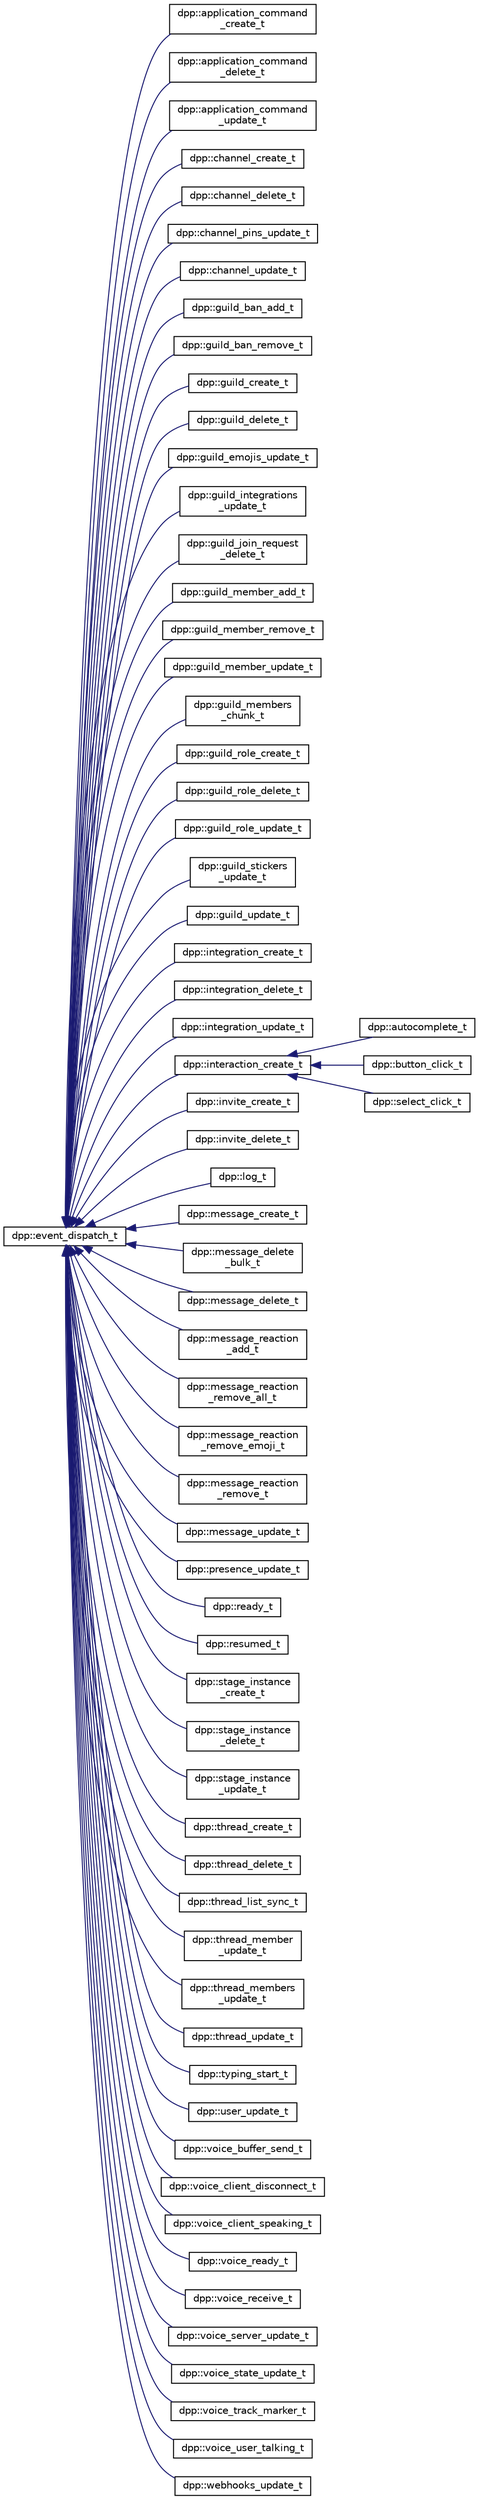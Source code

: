 digraph "Graphical Class Hierarchy"
{
 // INTERACTIVE_SVG=YES
 // LATEX_PDF_SIZE
  bgcolor="transparent";
  edge [fontname="Helvetica",fontsize="10",labelfontname="Helvetica",labelfontsize="10"];
  node [fontname="Helvetica",fontsize="10",shape=record];
  rankdir="LR";
  Node0 [label="dpp::event_dispatch_t",height=0.2,width=0.4,color="black",URL="$structdpp_1_1event__dispatch__t.html",tooltip="Base event parameter struct. Each event you receive from the library will have its parameter derived ..."];
  Node0 -> Node1 [dir="back",color="midnightblue",fontsize="10",style="solid",fontname="Helvetica"];
  Node1 [label="dpp::application_command\l_create_t",height=0.2,width=0.4,color="black",URL="$structdpp_1_1application__command__create__t.html",tooltip="Create application slash command."];
  Node0 -> Node2 [dir="back",color="midnightblue",fontsize="10",style="solid",fontname="Helvetica"];
  Node2 [label="dpp::application_command\l_delete_t",height=0.2,width=0.4,color="black",URL="$structdpp_1_1application__command__delete__t.html",tooltip="Application slash command deleted."];
  Node0 -> Node3 [dir="back",color="midnightblue",fontsize="10",style="solid",fontname="Helvetica"];
  Node3 [label="dpp::application_command\l_update_t",height=0.2,width=0.4,color="black",URL="$structdpp_1_1application__command__update__t.html",tooltip="Update application slash command."];
  Node0 -> Node4 [dir="back",color="midnightblue",fontsize="10",style="solid",fontname="Helvetica"];
  Node4 [label="dpp::channel_create_t",height=0.2,width=0.4,color="black",URL="$structdpp_1_1channel__create__t.html",tooltip="Create channel."];
  Node0 -> Node5 [dir="back",color="midnightblue",fontsize="10",style="solid",fontname="Helvetica"];
  Node5 [label="dpp::channel_delete_t",height=0.2,width=0.4,color="black",URL="$structdpp_1_1channel__delete__t.html",tooltip="Delete channel."];
  Node0 -> Node6 [dir="back",color="midnightblue",fontsize="10",style="solid",fontname="Helvetica"];
  Node6 [label="dpp::channel_pins_update_t",height=0.2,width=0.4,color="black",URL="$structdpp_1_1channel__pins__update__t.html",tooltip="Channel pins update."];
  Node0 -> Node7 [dir="back",color="midnightblue",fontsize="10",style="solid",fontname="Helvetica"];
  Node7 [label="dpp::channel_update_t",height=0.2,width=0.4,color="black",URL="$structdpp_1_1channel__update__t.html",tooltip="Update channel."];
  Node0 -> Node8 [dir="back",color="midnightblue",fontsize="10",style="solid",fontname="Helvetica"];
  Node8 [label="dpp::guild_ban_add_t",height=0.2,width=0.4,color="black",URL="$structdpp_1_1guild__ban__add__t.html",tooltip="Guild ban add."];
  Node0 -> Node9 [dir="back",color="midnightblue",fontsize="10",style="solid",fontname="Helvetica"];
  Node9 [label="dpp::guild_ban_remove_t",height=0.2,width=0.4,color="black",URL="$structdpp_1_1guild__ban__remove__t.html",tooltip="Guild ban remove."];
  Node0 -> Node10 [dir="back",color="midnightblue",fontsize="10",style="solid",fontname="Helvetica"];
  Node10 [label="dpp::guild_create_t",height=0.2,width=0.4,color="black",URL="$structdpp_1_1guild__create__t.html",tooltip="Create guild."];
  Node0 -> Node11 [dir="back",color="midnightblue",fontsize="10",style="solid",fontname="Helvetica"];
  Node11 [label="dpp::guild_delete_t",height=0.2,width=0.4,color="black",URL="$structdpp_1_1guild__delete__t.html",tooltip="Delete guild."];
  Node0 -> Node12 [dir="back",color="midnightblue",fontsize="10",style="solid",fontname="Helvetica"];
  Node12 [label="dpp::guild_emojis_update_t",height=0.2,width=0.4,color="black",URL="$structdpp_1_1guild__emojis__update__t.html",tooltip="Guild emojis update."];
  Node0 -> Node13 [dir="back",color="midnightblue",fontsize="10",style="solid",fontname="Helvetica"];
  Node13 [label="dpp::guild_integrations\l_update_t",height=0.2,width=0.4,color="black",URL="$structdpp_1_1guild__integrations__update__t.html",tooltip="Guild integrations update."];
  Node0 -> Node14 [dir="back",color="midnightblue",fontsize="10",style="solid",fontname="Helvetica"];
  Node14 [label="dpp::guild_join_request\l_delete_t",height=0.2,width=0.4,color="black",URL="$structdpp_1_1guild__join__request__delete__t.html",tooltip="Guild join request delete (user declined membership screening)"];
  Node0 -> Node15 [dir="back",color="midnightblue",fontsize="10",style="solid",fontname="Helvetica"];
  Node15 [label="dpp::guild_member_add_t",height=0.2,width=0.4,color="black",URL="$structdpp_1_1guild__member__add__t.html",tooltip="Guild member add."];
  Node0 -> Node16 [dir="back",color="midnightblue",fontsize="10",style="solid",fontname="Helvetica"];
  Node16 [label="dpp::guild_member_remove_t",height=0.2,width=0.4,color="black",URL="$structdpp_1_1guild__member__remove__t.html",tooltip="Guild member remove."];
  Node0 -> Node17 [dir="back",color="midnightblue",fontsize="10",style="solid",fontname="Helvetica"];
  Node17 [label="dpp::guild_member_update_t",height=0.2,width=0.4,color="black",URL="$structdpp_1_1guild__member__update__t.html",tooltip="Guild member update."];
  Node0 -> Node18 [dir="back",color="midnightblue",fontsize="10",style="solid",fontname="Helvetica"];
  Node18 [label="dpp::guild_members\l_chunk_t",height=0.2,width=0.4,color="black",URL="$structdpp_1_1guild__members__chunk__t.html",tooltip="Guild members chunk."];
  Node0 -> Node19 [dir="back",color="midnightblue",fontsize="10",style="solid",fontname="Helvetica"];
  Node19 [label="dpp::guild_role_create_t",height=0.2,width=0.4,color="black",URL="$structdpp_1_1guild__role__create__t.html",tooltip="Guild role create."];
  Node0 -> Node20 [dir="back",color="midnightblue",fontsize="10",style="solid",fontname="Helvetica"];
  Node20 [label="dpp::guild_role_delete_t",height=0.2,width=0.4,color="black",URL="$structdpp_1_1guild__role__delete__t.html",tooltip="Guild role delete."];
  Node0 -> Node21 [dir="back",color="midnightblue",fontsize="10",style="solid",fontname="Helvetica"];
  Node21 [label="dpp::guild_role_update_t",height=0.2,width=0.4,color="black",URL="$structdpp_1_1guild__role__update__t.html",tooltip="Guild role update."];
  Node0 -> Node22 [dir="back",color="midnightblue",fontsize="10",style="solid",fontname="Helvetica"];
  Node22 [label="dpp::guild_stickers\l_update_t",height=0.2,width=0.4,color="black",URL="$structdpp_1_1guild__stickers__update__t.html",tooltip="Update guild stickers."];
  Node0 -> Node23 [dir="back",color="midnightblue",fontsize="10",style="solid",fontname="Helvetica"];
  Node23 [label="dpp::guild_update_t",height=0.2,width=0.4,color="black",URL="$structdpp_1_1guild__update__t.html",tooltip="Guild update."];
  Node0 -> Node24 [dir="back",color="midnightblue",fontsize="10",style="solid",fontname="Helvetica"];
  Node24 [label="dpp::integration_create_t",height=0.2,width=0.4,color="black",URL="$structdpp_1_1integration__create__t.html",tooltip="Integration create."];
  Node0 -> Node25 [dir="back",color="midnightblue",fontsize="10",style="solid",fontname="Helvetica"];
  Node25 [label="dpp::integration_delete_t",height=0.2,width=0.4,color="black",URL="$structdpp_1_1integration__delete__t.html",tooltip="Integration delete."];
  Node0 -> Node26 [dir="back",color="midnightblue",fontsize="10",style="solid",fontname="Helvetica"];
  Node26 [label="dpp::integration_update_t",height=0.2,width=0.4,color="black",URL="$structdpp_1_1integration__update__t.html",tooltip="Integration update."];
  Node0 -> Node27 [dir="back",color="midnightblue",fontsize="10",style="solid",fontname="Helvetica"];
  Node27 [label="dpp::interaction_create_t",height=0.2,width=0.4,color="black",URL="$structdpp_1_1interaction__create__t.html",tooltip="Create interaction."];
  Node27 -> Node28 [dir="back",color="midnightblue",fontsize="10",style="solid",fontname="Helvetica"];
  Node28 [label="dpp::autocomplete_t",height=0.2,width=0.4,color="black",URL="$structdpp_1_1autocomplete__t.html",tooltip="Discord requests that we fill a list of auto completion choices for a command option."];
  Node27 -> Node29 [dir="back",color="midnightblue",fontsize="10",style="solid",fontname="Helvetica"];
  Node29 [label="dpp::button_click_t",height=0.2,width=0.4,color="black",URL="$structdpp_1_1button__click__t.html",tooltip="Click on button."];
  Node27 -> Node30 [dir="back",color="midnightblue",fontsize="10",style="solid",fontname="Helvetica"];
  Node30 [label="dpp::select_click_t",height=0.2,width=0.4,color="black",URL="$structdpp_1_1select__click__t.html",tooltip="Click on select."];
  Node0 -> Node31 [dir="back",color="midnightblue",fontsize="10",style="solid",fontname="Helvetica"];
  Node31 [label="dpp::invite_create_t",height=0.2,width=0.4,color="black",URL="$structdpp_1_1invite__create__t.html",tooltip="Invite create."];
  Node0 -> Node32 [dir="back",color="midnightblue",fontsize="10",style="solid",fontname="Helvetica"];
  Node32 [label="dpp::invite_delete_t",height=0.2,width=0.4,color="black",URL="$structdpp_1_1invite__delete__t.html",tooltip="Invite delete."];
  Node0 -> Node33 [dir="back",color="midnightblue",fontsize="10",style="solid",fontname="Helvetica"];
  Node33 [label="dpp::log_t",height=0.2,width=0.4,color="black",URL="$structdpp_1_1log__t.html",tooltip="Log messages."];
  Node0 -> Node34 [dir="back",color="midnightblue",fontsize="10",style="solid",fontname="Helvetica"];
  Node34 [label="dpp::message_create_t",height=0.2,width=0.4,color="black",URL="$structdpp_1_1message__create__t.html",tooltip="Create message."];
  Node0 -> Node35 [dir="back",color="midnightblue",fontsize="10",style="solid",fontname="Helvetica"];
  Node35 [label="dpp::message_delete\l_bulk_t",height=0.2,width=0.4,color="black",URL="$structdpp_1_1message__delete__bulk__t.html",tooltip="Message delete bulk."];
  Node0 -> Node36 [dir="back",color="midnightblue",fontsize="10",style="solid",fontname="Helvetica"];
  Node36 [label="dpp::message_delete_t",height=0.2,width=0.4,color="black",URL="$structdpp_1_1message__delete__t.html",tooltip="Message Deleted."];
  Node0 -> Node37 [dir="back",color="midnightblue",fontsize="10",style="solid",fontname="Helvetica"];
  Node37 [label="dpp::message_reaction\l_add_t",height=0.2,width=0.4,color="black",URL="$structdpp_1_1message__reaction__add__t.html",tooltip="Message reaction add."];
  Node0 -> Node38 [dir="back",color="midnightblue",fontsize="10",style="solid",fontname="Helvetica"];
  Node38 [label="dpp::message_reaction\l_remove_all_t",height=0.2,width=0.4,color="black",URL="$structdpp_1_1message__reaction__remove__all__t.html",tooltip="Message remove all reactions."];
  Node0 -> Node39 [dir="back",color="midnightblue",fontsize="10",style="solid",fontname="Helvetica"];
  Node39 [label="dpp::message_reaction\l_remove_emoji_t",height=0.2,width=0.4,color="black",URL="$structdpp_1_1message__reaction__remove__emoji__t.html",tooltip="Message remove emoji."];
  Node0 -> Node40 [dir="back",color="midnightblue",fontsize="10",style="solid",fontname="Helvetica"];
  Node40 [label="dpp::message_reaction\l_remove_t",height=0.2,width=0.4,color="black",URL="$structdpp_1_1message__reaction__remove__t.html",tooltip="Message reaction remove."];
  Node0 -> Node41 [dir="back",color="midnightblue",fontsize="10",style="solid",fontname="Helvetica"];
  Node41 [label="dpp::message_update_t",height=0.2,width=0.4,color="black",URL="$structdpp_1_1message__update__t.html",tooltip="Message update."];
  Node0 -> Node42 [dir="back",color="midnightblue",fontsize="10",style="solid",fontname="Helvetica"];
  Node42 [label="dpp::presence_update_t",height=0.2,width=0.4,color="black",URL="$structdpp_1_1presence__update__t.html",tooltip="Presence update."];
  Node0 -> Node43 [dir="back",color="midnightblue",fontsize="10",style="solid",fontname="Helvetica"];
  Node43 [label="dpp::ready_t",height=0.2,width=0.4,color="black",URL="$structdpp_1_1ready__t.html",tooltip="Session ready."];
  Node0 -> Node44 [dir="back",color="midnightblue",fontsize="10",style="solid",fontname="Helvetica"];
  Node44 [label="dpp::resumed_t",height=0.2,width=0.4,color="black",URL="$structdpp_1_1resumed__t.html",tooltip="Session resumed."];
  Node0 -> Node45 [dir="back",color="midnightblue",fontsize="10",style="solid",fontname="Helvetica"];
  Node45 [label="dpp::stage_instance\l_create_t",height=0.2,width=0.4,color="black",URL="$structdpp_1_1stage__instance__create__t.html",tooltip="Create stage instance."];
  Node0 -> Node46 [dir="back",color="midnightblue",fontsize="10",style="solid",fontname="Helvetica"];
  Node46 [label="dpp::stage_instance\l_delete_t",height=0.2,width=0.4,color="black",URL="$structdpp_1_1stage__instance__delete__t.html",tooltip="Delete stage instance."];
  Node0 -> Node47 [dir="back",color="midnightblue",fontsize="10",style="solid",fontname="Helvetica"];
  Node47 [label="dpp::stage_instance\l_update_t",height=0.2,width=0.4,color="black",URL="$structdpp_1_1stage__instance__update__t.html",tooltip="Update stage instance."];
  Node0 -> Node48 [dir="back",color="midnightblue",fontsize="10",style="solid",fontname="Helvetica"];
  Node48 [label="dpp::thread_create_t",height=0.2,width=0.4,color="black",URL="$structdpp_1_1thread__create__t.html",tooltip="Thread Create."];
  Node0 -> Node49 [dir="back",color="midnightblue",fontsize="10",style="solid",fontname="Helvetica"];
  Node49 [label="dpp::thread_delete_t",height=0.2,width=0.4,color="black",URL="$structdpp_1_1thread__delete__t.html",tooltip="Thread Delete."];
  Node0 -> Node50 [dir="back",color="midnightblue",fontsize="10",style="solid",fontname="Helvetica"];
  Node50 [label="dpp::thread_list_sync_t",height=0.2,width=0.4,color="black",URL="$structdpp_1_1thread__list__sync__t.html",tooltip="Thread List Sync."];
  Node0 -> Node51 [dir="back",color="midnightblue",fontsize="10",style="solid",fontname="Helvetica"];
  Node51 [label="dpp::thread_member\l_update_t",height=0.2,width=0.4,color="black",URL="$structdpp_1_1thread__member__update__t.html",tooltip="Thread Member Update."];
  Node0 -> Node52 [dir="back",color="midnightblue",fontsize="10",style="solid",fontname="Helvetica"];
  Node52 [label="dpp::thread_members\l_update_t",height=0.2,width=0.4,color="black",URL="$structdpp_1_1thread__members__update__t.html",tooltip="Thread Members Update."];
  Node0 -> Node53 [dir="back",color="midnightblue",fontsize="10",style="solid",fontname="Helvetica"];
  Node53 [label="dpp::thread_update_t",height=0.2,width=0.4,color="black",URL="$structdpp_1_1thread__update__t.html",tooltip="Thread Update."];
  Node0 -> Node54 [dir="back",color="midnightblue",fontsize="10",style="solid",fontname="Helvetica"];
  Node54 [label="dpp::typing_start_t",height=0.2,width=0.4,color="black",URL="$structdpp_1_1typing__start__t.html",tooltip="Typing start."];
  Node0 -> Node55 [dir="back",color="midnightblue",fontsize="10",style="solid",fontname="Helvetica"];
  Node55 [label="dpp::user_update_t",height=0.2,width=0.4,color="black",URL="$structdpp_1_1user__update__t.html",tooltip="User update."];
  Node0 -> Node56 [dir="back",color="midnightblue",fontsize="10",style="solid",fontname="Helvetica"];
  Node56 [label="dpp::voice_buffer_send_t",height=0.2,width=0.4,color="black",URL="$structdpp_1_1voice__buffer__send__t.html",tooltip="voice buffer send"];
  Node0 -> Node57 [dir="back",color="midnightblue",fontsize="10",style="solid",fontname="Helvetica"];
  Node57 [label="dpp::voice_client_disconnect_t",height=0.2,width=0.4,color="black",URL="$structdpp_1_1voice__client__disconnect__t.html",tooltip="voice client disconnect event"];
  Node0 -> Node58 [dir="back",color="midnightblue",fontsize="10",style="solid",fontname="Helvetica"];
  Node58 [label="dpp::voice_client_speaking_t",height=0.2,width=0.4,color="black",URL="$structdpp_1_1voice__client__speaking__t.html",tooltip="voice client speaking event"];
  Node0 -> Node59 [dir="back",color="midnightblue",fontsize="10",style="solid",fontname="Helvetica"];
  Node59 [label="dpp::voice_ready_t",height=0.2,width=0.4,color="black",URL="$structdpp_1_1voice__ready__t.html",tooltip="voice user talking"];
  Node0 -> Node60 [dir="back",color="midnightblue",fontsize="10",style="solid",fontname="Helvetica"];
  Node60 [label="dpp::voice_receive_t",height=0.2,width=0.4,color="black",URL="$structdpp_1_1voice__receive__t.html",tooltip="voice receive packet"];
  Node0 -> Node61 [dir="back",color="midnightblue",fontsize="10",style="solid",fontname="Helvetica"];
  Node61 [label="dpp::voice_server_update_t",height=0.2,width=0.4,color="black",URL="$structdpp_1_1voice__server__update__t.html",tooltip="Voice server update."];
  Node0 -> Node62 [dir="back",color="midnightblue",fontsize="10",style="solid",fontname="Helvetica"];
  Node62 [label="dpp::voice_state_update_t",height=0.2,width=0.4,color="black",URL="$structdpp_1_1voice__state__update__t.html",tooltip="Voice state update."];
  Node0 -> Node63 [dir="back",color="midnightblue",fontsize="10",style="solid",fontname="Helvetica"];
  Node63 [label="dpp::voice_track_marker_t",height=0.2,width=0.4,color="black",URL="$structdpp_1_1voice__track__marker__t.html",tooltip="Voice state update."];
  Node0 -> Node64 [dir="back",color="midnightblue",fontsize="10",style="solid",fontname="Helvetica"];
  Node64 [label="dpp::voice_user_talking_t",height=0.2,width=0.4,color="black",URL="$structdpp_1_1voice__user__talking__t.html",tooltip="voice user talking"];
  Node0 -> Node65 [dir="back",color="midnightblue",fontsize="10",style="solid",fontname="Helvetica"];
  Node65 [label="dpp::webhooks_update_t",height=0.2,width=0.4,color="black",URL="$structdpp_1_1webhooks__update__t.html",tooltip="Webhooks update."];
}

